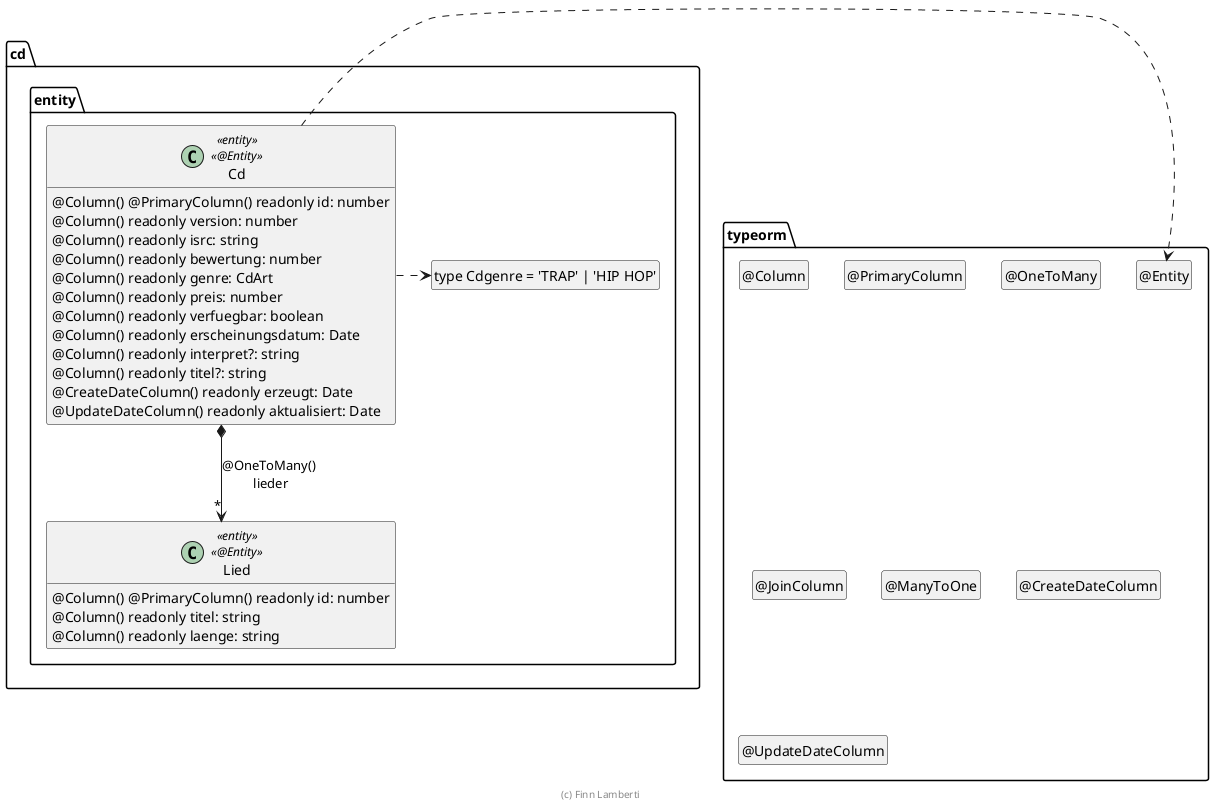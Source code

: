 ' Copyright (C) 2019 - present Juergen Zimmermann, Hochschule Karlsruhe
'
' This program is free software: you can redistribute it and/or modify
' it under the terms of the GNU General Public License as published by
' the Free Software Foundation, either version 3 of the License, or
' (at your option) any later version.
'
' This program is distributed in the hope that it will be useful,
' but WITHOUT ANY WARRANTY; without even the implied warranty of
' MERCHANTABILITY or FITNESS FOR A PARTICULAR PURPOSE.  See the
' GNU General Public License for more details.
'
' You should have received a copy of the GNU General Public License
' along with this program.  If not, see <https://www.gnu.org/licenses/>.

' Preview durch <Alt>d

@startuml Entity

package typeorm {
  class "@Entity" as Entity
  hide Entity circle
  class "@Column" as Column
  hide Column circle
  class "@PrimaryColumn" as PrimaryColumn
  hide PrimaryColumn circle
  class "@OneToMany" as OneToMany
  hide OneToMany circle
  class "@JoinColumn" as JoinColumn
  hide JoinColumn circle
  class "@ManyToOne" as ManyToOne
  hide ManyToOne circle
  class "@CreateDateColumn" as CreateDateColumn
  hide CreateDateColumn circle
  class "@UpdateDateColumn" as UpdateDateColumn
  hide UpdateDateColumn circle
}

package cd.entity {
  class "type Cdgenre = 'TRAP' | 'HIP HOP'" as CdArt
  hide CdArt circle

  class Cd <<entity>> <<@Entity>> {
    @Column() @PrimaryColumn() readonly id: number
    @Column() readonly version: number
    @Column() readonly isrc: string
    @Column() readonly bewertung: number
    @Column() readonly genre: CdArt
    @Column() readonly preis: number
    @Column() readonly verfuegbar: boolean
    @Column() readonly erscheinungsdatum: Date
    @Column() readonly interpret?: string
    @Column() readonly titel?: string
    @CreateDateColumn() readonly erzeugt: Date
    @UpdateDateColumn() readonly aktualisiert: Date
  }

  class Lied <<entity>> <<@Entity>> {
    @Column() @PrimaryColumn() readonly id: number
    @Column() readonly titel: string
    @Column() readonly laenge: string
  }

  Cd *--> "*" Lied : @OneToMany() \nlieder

  Cd .right.> Entity
  Cd .right.> CdArt
}

hide empty members

footer (c) Finn Lamberti

@enduml
